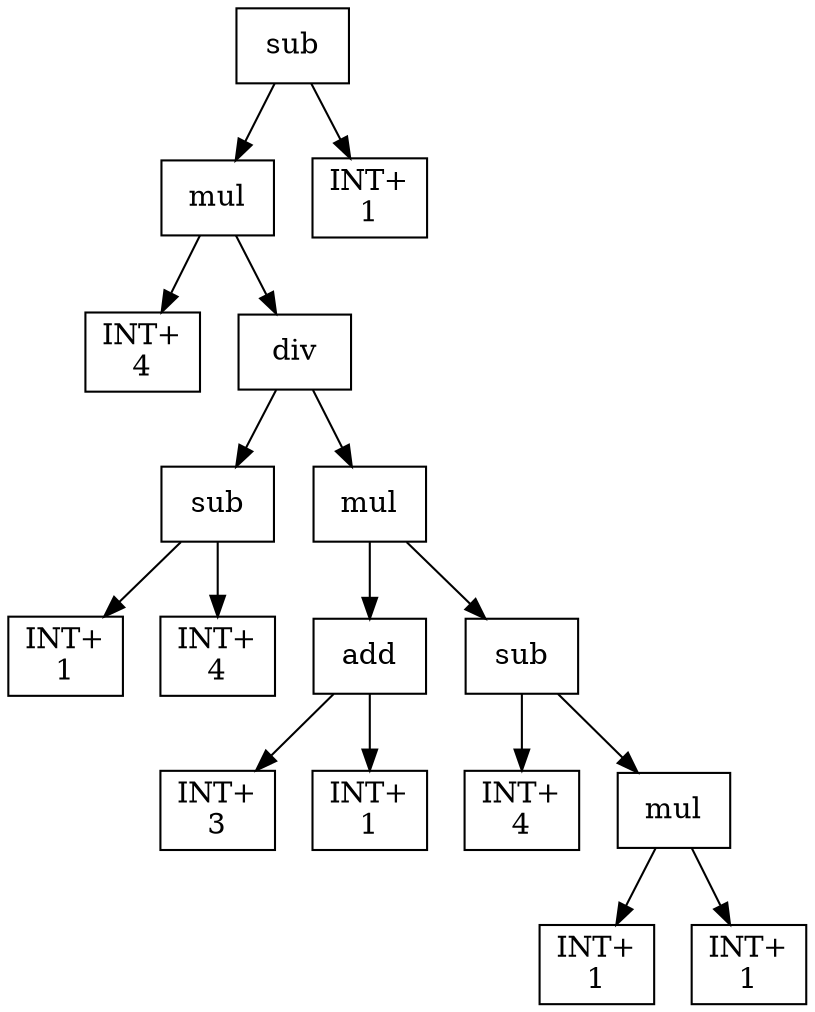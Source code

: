 digraph expr {
  node [shape=box];
  n1 [label="sub"];
  n2 [label="mul"];
  n3 [label="INT+\n4"];
  n4 [label="div"];
  n5 [label="sub"];
  n6 [label="INT+\n1"];
  n7 [label="INT+\n4"];
  n5 -> n6;
  n5 -> n7;
  n8 [label="mul"];
  n9 [label="add"];
  n10 [label="INT+\n3"];
  n11 [label="INT+\n1"];
  n9 -> n10;
  n9 -> n11;
  n12 [label="sub"];
  n13 [label="INT+\n4"];
  n14 [label="mul"];
  n15 [label="INT+\n1"];
  n16 [label="INT+\n1"];
  n14 -> n15;
  n14 -> n16;
  n12 -> n13;
  n12 -> n14;
  n8 -> n9;
  n8 -> n12;
  n4 -> n5;
  n4 -> n8;
  n2 -> n3;
  n2 -> n4;
  n17 [label="INT+\n1"];
  n1 -> n2;
  n1 -> n17;
}